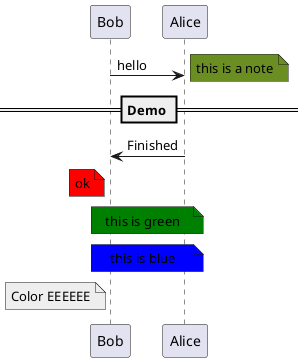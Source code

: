 {
  "sha1": "9u3a4daa0qpbi2bzs544k0jejd76bew",
  "insertion": {
    "when": "2024-05-30T20:48:20.862Z",
    "user": "plantuml@gmail.com"
  }
}
@startuml
Bob -> Alice : hello
note right #OliveDrab
  this is a note
end note

== Demo ==
Bob <- Alice : Finished

note left of Bob #red : ok

note over Alice, Bob #Green : this is green

note over Alice, Bob #blue
	this is blue
endnote
 
note left of Bob #EEEEEE
	Color EEEEEE
end note

@enduml
